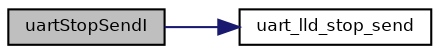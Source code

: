 digraph "uartStopSendI"
{
  bgcolor="transparent";
  edge [fontname="Helvetica",fontsize="8",labelfontname="Helvetica",labelfontsize="8"];
  node [fontname="Helvetica",fontsize="8",shape=record];
  rankdir="LR";
  Node53 [label="uartStopSendI",height=0.2,width=0.4,color="black", fillcolor="grey75", style="filled", fontcolor="black"];
  Node53 -> Node54 [color="midnightblue",fontsize="8",style="solid",fontname="Helvetica"];
  Node54 [label="uart_lld_stop_send",height=0.2,width=0.4,color="black",URL="$group___u_a_r_t.html#gaec269894b7a38cc224a92469728dac28",tooltip="Stops any ongoing transmission. "];
}
